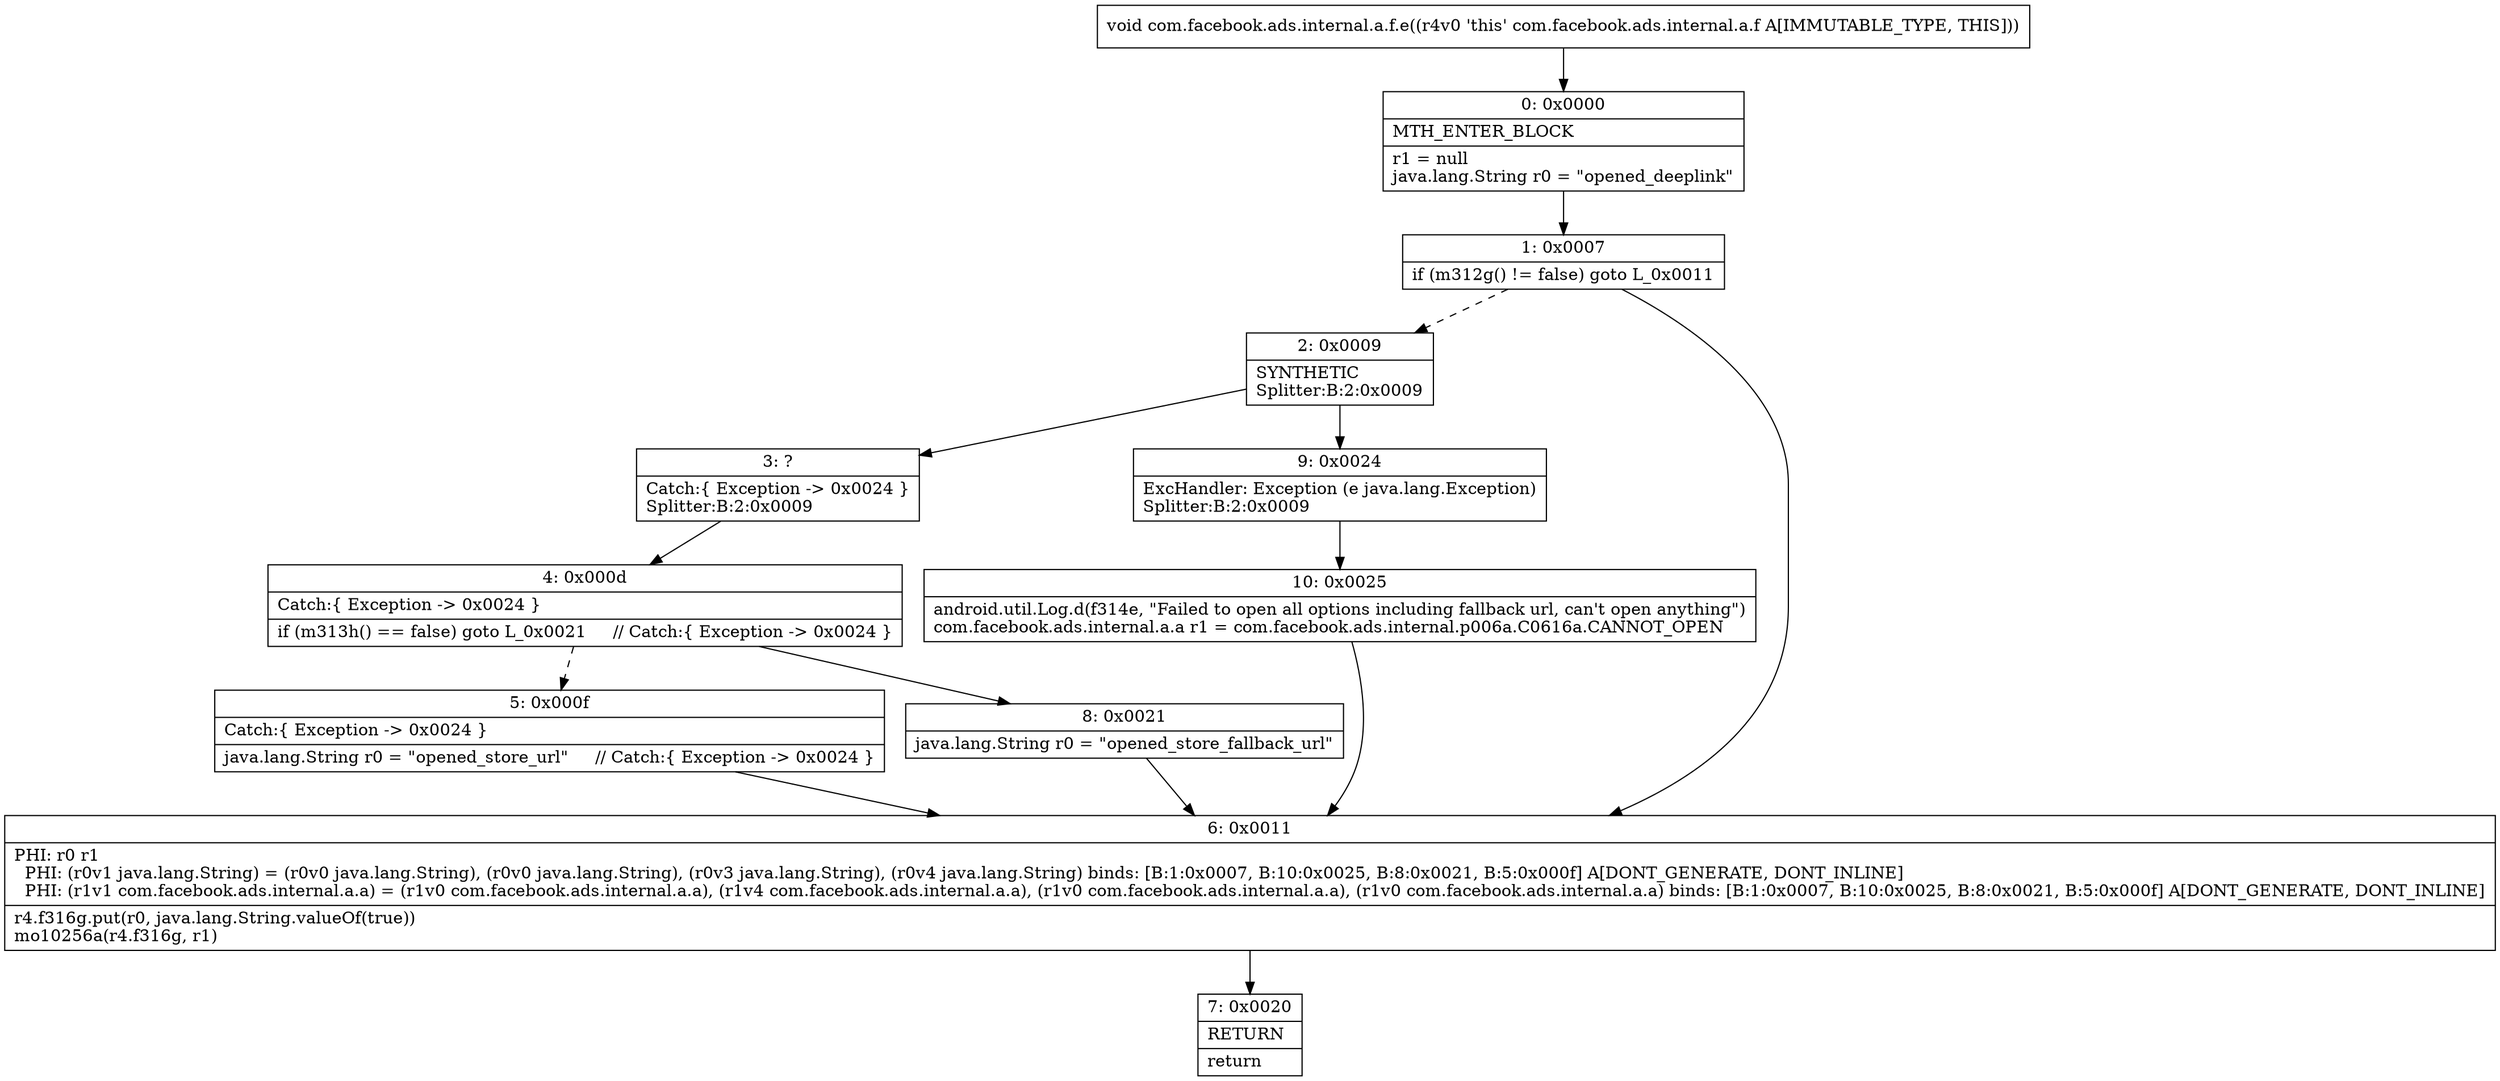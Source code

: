 digraph "CFG forcom.facebook.ads.internal.a.f.e()V" {
Node_0 [shape=record,label="{0\:\ 0x0000|MTH_ENTER_BLOCK\l|r1 = null\ljava.lang.String r0 = \"opened_deeplink\"\l}"];
Node_1 [shape=record,label="{1\:\ 0x0007|if (m312g() != false) goto L_0x0011\l}"];
Node_2 [shape=record,label="{2\:\ 0x0009|SYNTHETIC\lSplitter:B:2:0x0009\l}"];
Node_3 [shape=record,label="{3\:\ ?|Catch:\{ Exception \-\> 0x0024 \}\lSplitter:B:2:0x0009\l}"];
Node_4 [shape=record,label="{4\:\ 0x000d|Catch:\{ Exception \-\> 0x0024 \}\l|if (m313h() == false) goto L_0x0021     \/\/ Catch:\{ Exception \-\> 0x0024 \}\l}"];
Node_5 [shape=record,label="{5\:\ 0x000f|Catch:\{ Exception \-\> 0x0024 \}\l|java.lang.String r0 = \"opened_store_url\"     \/\/ Catch:\{ Exception \-\> 0x0024 \}\l}"];
Node_6 [shape=record,label="{6\:\ 0x0011|PHI: r0 r1 \l  PHI: (r0v1 java.lang.String) = (r0v0 java.lang.String), (r0v0 java.lang.String), (r0v3 java.lang.String), (r0v4 java.lang.String) binds: [B:1:0x0007, B:10:0x0025, B:8:0x0021, B:5:0x000f] A[DONT_GENERATE, DONT_INLINE]\l  PHI: (r1v1 com.facebook.ads.internal.a.a) = (r1v0 com.facebook.ads.internal.a.a), (r1v4 com.facebook.ads.internal.a.a), (r1v0 com.facebook.ads.internal.a.a), (r1v0 com.facebook.ads.internal.a.a) binds: [B:1:0x0007, B:10:0x0025, B:8:0x0021, B:5:0x000f] A[DONT_GENERATE, DONT_INLINE]\l|r4.f316g.put(r0, java.lang.String.valueOf(true))\lmo10256a(r4.f316g, r1)\l}"];
Node_7 [shape=record,label="{7\:\ 0x0020|RETURN\l|return\l}"];
Node_8 [shape=record,label="{8\:\ 0x0021|java.lang.String r0 = \"opened_store_fallback_url\"\l}"];
Node_9 [shape=record,label="{9\:\ 0x0024|ExcHandler: Exception (e java.lang.Exception)\lSplitter:B:2:0x0009\l}"];
Node_10 [shape=record,label="{10\:\ 0x0025|android.util.Log.d(f314e, \"Failed to open all options including fallback url, can't open anything\")\lcom.facebook.ads.internal.a.a r1 = com.facebook.ads.internal.p006a.C0616a.CANNOT_OPEN\l}"];
MethodNode[shape=record,label="{void com.facebook.ads.internal.a.f.e((r4v0 'this' com.facebook.ads.internal.a.f A[IMMUTABLE_TYPE, THIS])) }"];
MethodNode -> Node_0;
Node_0 -> Node_1;
Node_1 -> Node_2[style=dashed];
Node_1 -> Node_6;
Node_2 -> Node_3;
Node_2 -> Node_9;
Node_3 -> Node_4;
Node_4 -> Node_5[style=dashed];
Node_4 -> Node_8;
Node_5 -> Node_6;
Node_6 -> Node_7;
Node_8 -> Node_6;
Node_9 -> Node_10;
Node_10 -> Node_6;
}

